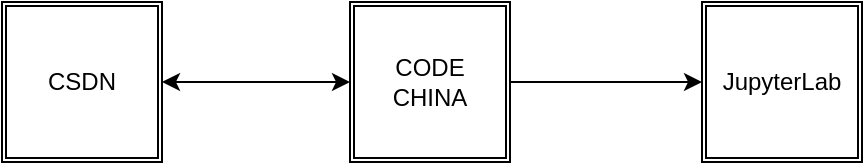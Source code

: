 <mxGraphModel dx="620" dy="559" grid="1" gridSize="10" guides="1" tooltips="1" connect="1" arrows="1" fold="1" page="1" pageScale="1" pageWidth="827" pageHeight="1169" background="#ffffff"><root><mxCell id="0"/><mxCell id="1" parent="0"/><mxCell id="3" value="CSDN" style="shape=ext;double=1;whiteSpace=wrap;html=1;aspect=fixed;" vertex="1" parent="1"><mxGeometry x="240" y="590" width="80" height="80" as="geometry"/></mxCell><mxCell id="4" value="CODE&lt;div&gt;CHINA&lt;/div&gt;" style="shape=ext;double=1;whiteSpace=wrap;html=1;aspect=fixed;" vertex="1" parent="1"><mxGeometry x="414" y="590" width="80" height="80" as="geometry"/></mxCell><mxCell id="5" value="JupyterLab" style="shape=ext;double=1;whiteSpace=wrap;html=1;aspect=fixed;" vertex="1" parent="1"><mxGeometry x="590" y="590" width="80" height="80" as="geometry"/></mxCell><mxCell id="6" value="" style="endArrow=classic;startArrow=classic;html=1;exitX=1;exitY=0.5;entryX=0;entryY=0.5;" edge="1" parent="1" source="3" target="4"><mxGeometry width="50" height="50" relative="1" as="geometry"><mxPoint x="240" y="740" as="sourcePoint"/><mxPoint x="290" y="690" as="targetPoint"/></mxGeometry></mxCell><mxCell id="7" value="" style="endArrow=classic;html=1;exitX=1;exitY=0.5;entryX=0;entryY=0.5;" edge="1" parent="1" source="4" target="5"><mxGeometry width="50" height="50" relative="1" as="geometry"><mxPoint x="500" y="660" as="sourcePoint"/><mxPoint x="550" y="610" as="targetPoint"/></mxGeometry></mxCell></root></mxGraphModel>